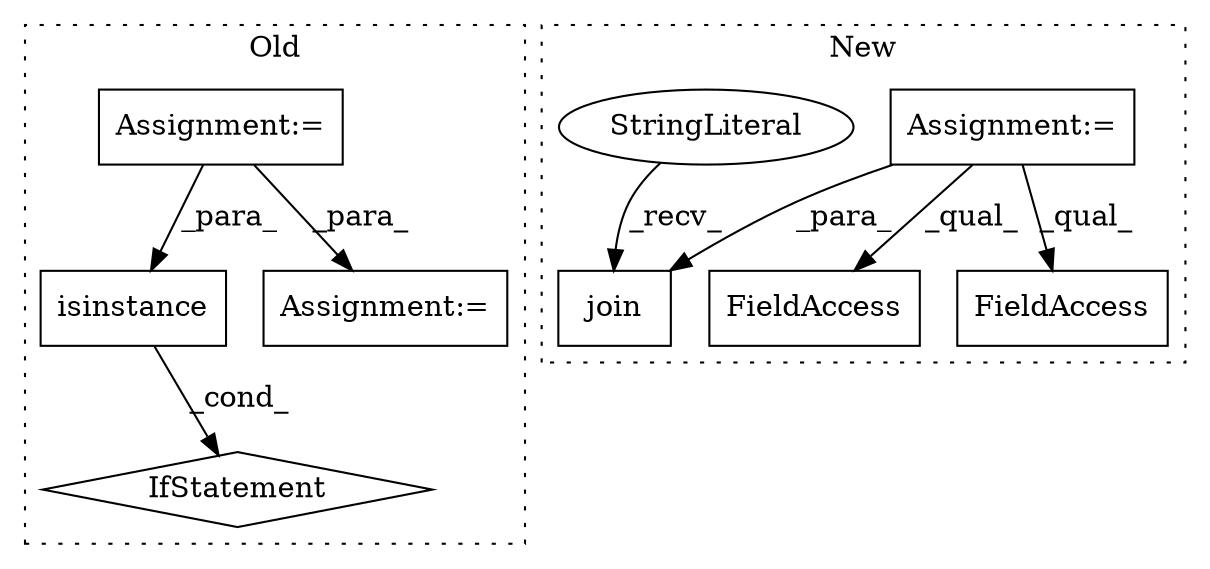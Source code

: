 digraph G {
subgraph cluster0 {
1 [label="isinstance" a="32" s="2856,2894" l="11,1" shape="box"];
3 [label="IfStatement" a="25" s="2895" l="3" shape="diamond"];
8 [label="Assignment:=" a="7" s="2703" l="1" shape="box"];
9 [label="Assignment:=" a="7" s="2807" l="1" shape="box"];
label = "Old";
style="dotted";
}
subgraph cluster1 {
2 [label="join" a="32" s="3897,4081" l="5,1" shape="box"];
4 [label="Assignment:=" a="7" s="2707" l="1" shape="box"];
5 [label="StringLiteral" a="45" s="3892" l="4" shape="ellipse"];
6 [label="FieldAccess" a="22" s="3425" l="27" shape="box"];
7 [label="FieldAccess" a="22" s="3918" l="27" shape="box"];
label = "New";
style="dotted";
}
1 -> 3 [label="_cond_"];
4 -> 2 [label="_para_"];
4 -> 7 [label="_qual_"];
4 -> 6 [label="_qual_"];
5 -> 2 [label="_recv_"];
8 -> 9 [label="_para_"];
8 -> 1 [label="_para_"];
}